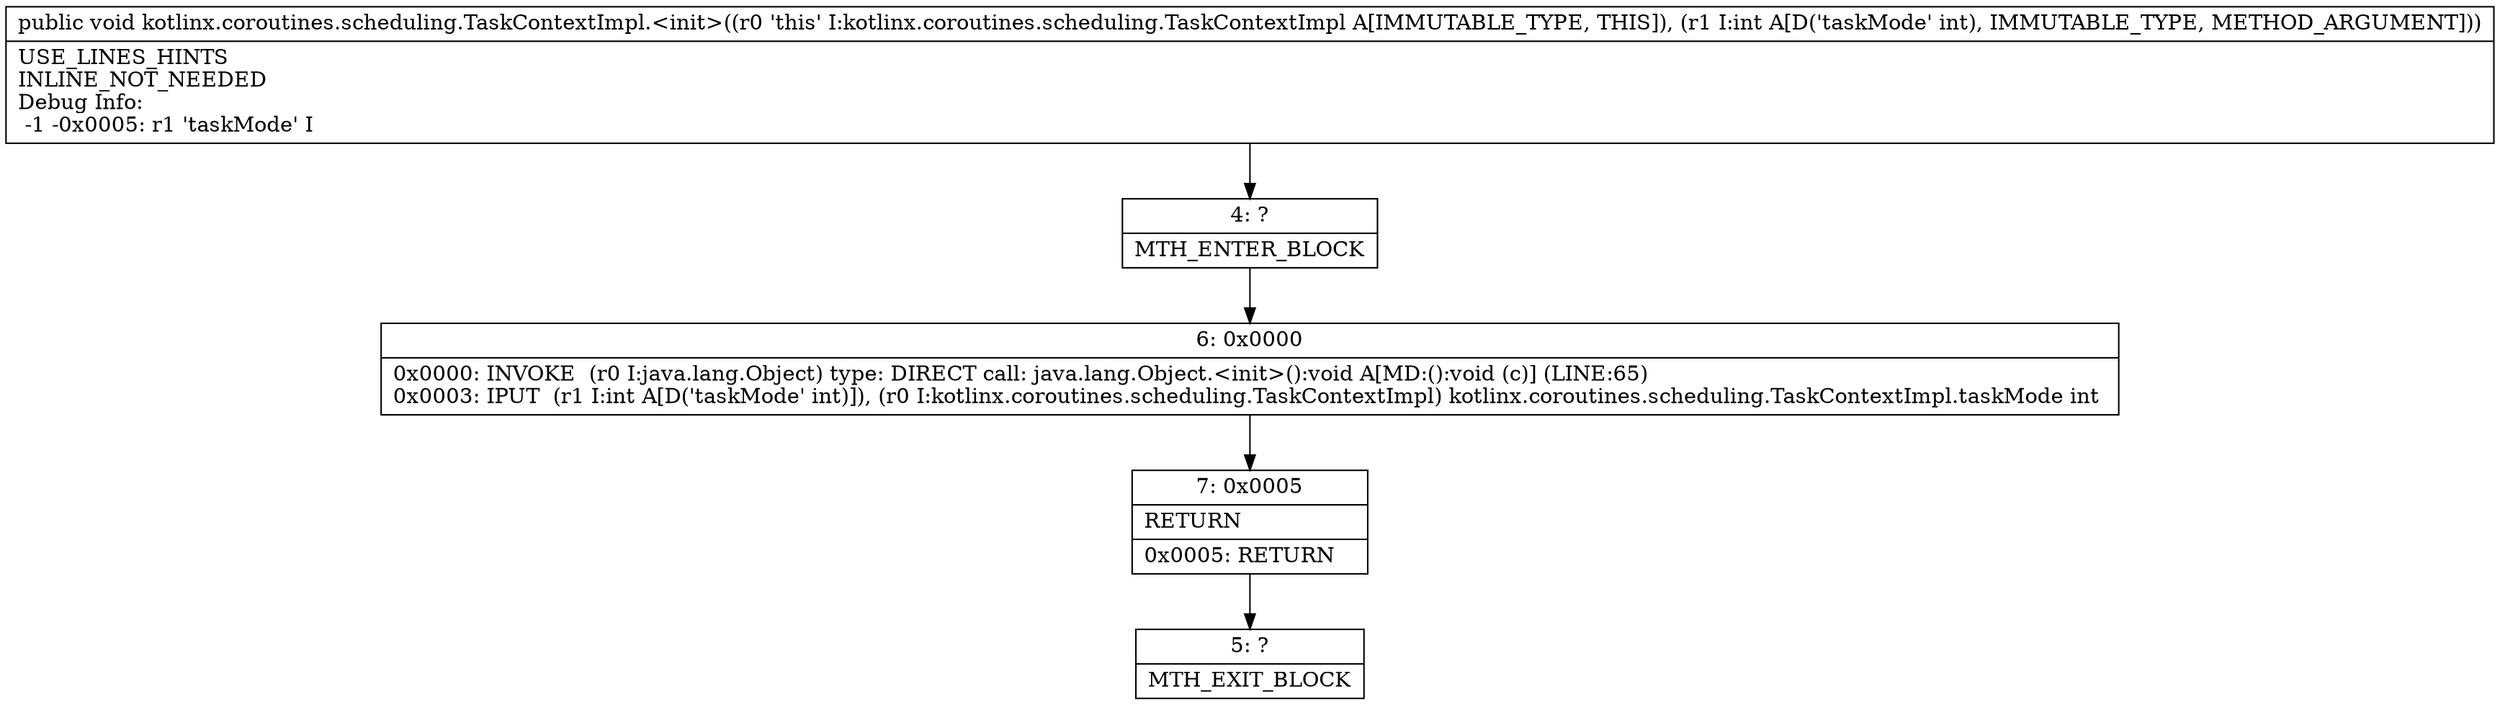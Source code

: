 digraph "CFG forkotlinx.coroutines.scheduling.TaskContextImpl.\<init\>(I)V" {
Node_4 [shape=record,label="{4\:\ ?|MTH_ENTER_BLOCK\l}"];
Node_6 [shape=record,label="{6\:\ 0x0000|0x0000: INVOKE  (r0 I:java.lang.Object) type: DIRECT call: java.lang.Object.\<init\>():void A[MD:():void (c)] (LINE:65)\l0x0003: IPUT  (r1 I:int A[D('taskMode' int)]), (r0 I:kotlinx.coroutines.scheduling.TaskContextImpl) kotlinx.coroutines.scheduling.TaskContextImpl.taskMode int \l}"];
Node_7 [shape=record,label="{7\:\ 0x0005|RETURN\l|0x0005: RETURN   \l}"];
Node_5 [shape=record,label="{5\:\ ?|MTH_EXIT_BLOCK\l}"];
MethodNode[shape=record,label="{public void kotlinx.coroutines.scheduling.TaskContextImpl.\<init\>((r0 'this' I:kotlinx.coroutines.scheduling.TaskContextImpl A[IMMUTABLE_TYPE, THIS]), (r1 I:int A[D('taskMode' int), IMMUTABLE_TYPE, METHOD_ARGUMENT]))  | USE_LINES_HINTS\lINLINE_NOT_NEEDED\lDebug Info:\l  \-1 \-0x0005: r1 'taskMode' I\l}"];
MethodNode -> Node_4;Node_4 -> Node_6;
Node_6 -> Node_7;
Node_7 -> Node_5;
}

